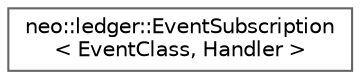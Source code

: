 digraph "Graphical Class Hierarchy"
{
 // LATEX_PDF_SIZE
  bgcolor="transparent";
  edge [fontname=Helvetica,fontsize=10,labelfontname=Helvetica,labelfontsize=10];
  node [fontname=Helvetica,fontsize=10,shape=box,height=0.2,width=0.4];
  rankdir="LR";
  Node0 [id="Node000000",label="neo::ledger::EventSubscription\l\< EventClass, Handler \>",height=0.2,width=0.4,color="grey40", fillcolor="white", style="filled",URL="$classneo_1_1ledger_1_1_event_subscription.html",tooltip="RAII-style event subscription helper. Automatically unsubscribes when the object is destroyed."];
}
